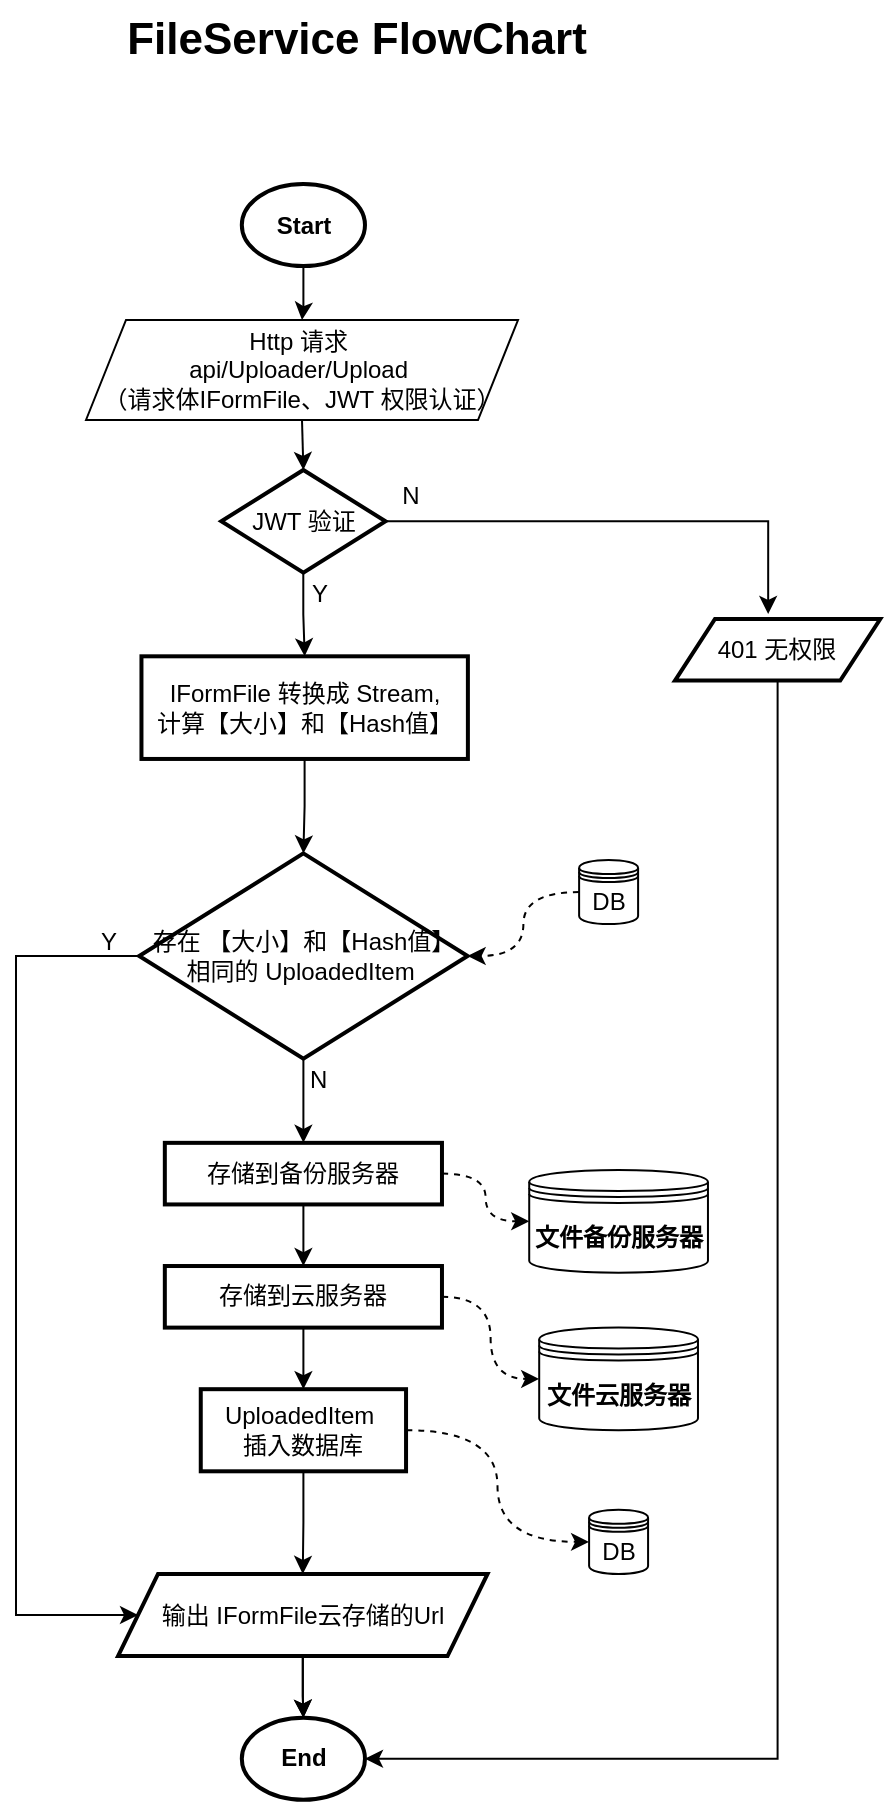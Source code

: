 <mxfile version="24.2.5" type="device">
  <diagram name="第 1 页" id="bxbL1aFiy9ni_M4KYq4M">
    <mxGraphModel dx="603" dy="907" grid="1" gridSize="10" guides="1" tooltips="1" connect="1" arrows="1" fold="1" page="1" pageScale="1" pageWidth="827" pageHeight="1169" math="0" shadow="0">
      <root>
        <mxCell id="0" />
        <mxCell id="1" parent="0" />
        <mxCell id="KKPglW3mis1pUIfQqAQX-1" value="" style="group;aspect=fixed;fontSize=21;align=center;" parent="1" vertex="1" connectable="0">
          <mxGeometry x="230" y="92" width="430" height="810" as="geometry" />
        </mxCell>
        <mxCell id="KKPglW3mis1pUIfQqAQX-2" value="" style="edgeStyle=orthogonalEdgeStyle;rounded=0;orthogonalLoop=1;jettySize=auto;html=1;" parent="KKPglW3mis1pUIfQqAQX-1" source="KKPglW3mis1pUIfQqAQX-3" target="KKPglW3mis1pUIfQqAQX-36" edge="1">
          <mxGeometry relative="1" as="geometry" />
        </mxCell>
        <mxCell id="KKPglW3mis1pUIfQqAQX-3" value="&lt;b style=&quot;font-size: 12px;&quot;&gt;&lt;font style=&quot;font-size: 12px;&quot;&gt;Start&lt;/font&gt;&lt;/b&gt;" style="strokeWidth=2;html=1;shape=mxgraph.flowchart.start_1;whiteSpace=wrap;align=center;fontSize=12;" parent="KKPglW3mis1pUIfQqAQX-1" vertex="1">
          <mxGeometry x="112.907" width="61.586" height="41.057" as="geometry" />
        </mxCell>
        <mxCell id="KKPglW3mis1pUIfQqAQX-4" value="" style="edgeStyle=orthogonalEdgeStyle;rounded=0;orthogonalLoop=1;jettySize=auto;html=1;entryX=0.5;entryY=0;entryDx=0;entryDy=0;" parent="KKPglW3mis1pUIfQqAQX-1" source="KKPglW3mis1pUIfQqAQX-7" target="KKPglW3mis1pUIfQqAQX-9" edge="1">
          <mxGeometry relative="1" as="geometry">
            <mxPoint x="143.721" y="229.361" as="targetPoint" />
          </mxGeometry>
        </mxCell>
        <mxCell id="KKPglW3mis1pUIfQqAQX-5" value="&lt;font style=&quot;font-size: 12px;&quot;&gt;Y&lt;/font&gt;" style="edgeLabel;html=1;align=left;verticalAlign=middle;resizable=0;points=[];fontSize=18;" parent="KKPglW3mis1pUIfQqAQX-4" vertex="1" connectable="0">
          <mxGeometry x="-0.55" y="1" relative="1" as="geometry">
            <mxPoint x="1" y="-1" as="offset" />
          </mxGeometry>
        </mxCell>
        <mxCell id="KKPglW3mis1pUIfQqAQX-6" style="edgeStyle=orthogonalEdgeStyle;rounded=0;orthogonalLoop=1;jettySize=auto;html=1;exitX=1;exitY=0.5;exitDx=0;exitDy=0;entryX=0.454;entryY=-0.081;entryDx=0;entryDy=0;entryPerimeter=0;" parent="KKPglW3mis1pUIfQqAQX-1" source="KKPglW3mis1pUIfQqAQX-7" target="KKPglW3mis1pUIfQqAQX-31" edge="1">
          <mxGeometry relative="1" as="geometry">
            <mxPoint x="363.845" y="219.097" as="targetPoint" />
          </mxGeometry>
        </mxCell>
        <mxCell id="KKPglW3mis1pUIfQqAQX-7" value="&lt;font style=&quot;font-size: 12px;&quot;&gt;JWT 验证&lt;/font&gt;" style="rhombus;whiteSpace=wrap;html=1;strokeWidth=2;fontSize=12;align=center;" parent="KKPglW3mis1pUIfQqAQX-1" vertex="1">
          <mxGeometry x="102.643" y="142.982" width="82.114" height="51.322" as="geometry" />
        </mxCell>
        <mxCell id="KKPglW3mis1pUIfQqAQX-8" value="" style="edgeStyle=orthogonalEdgeStyle;rounded=0;orthogonalLoop=1;jettySize=auto;html=1;" parent="KKPglW3mis1pUIfQqAQX-1" source="KKPglW3mis1pUIfQqAQX-9" target="KKPglW3mis1pUIfQqAQX-19" edge="1">
          <mxGeometry relative="1" as="geometry" />
        </mxCell>
        <mxCell id="KKPglW3mis1pUIfQqAQX-9" value="IFormFile 转换成 Stream,&lt;div style=&quot;font-size: 12px;&quot;&gt;计算【大小】和【Hash值】&lt;/div&gt;" style="whiteSpace=wrap;html=1;strokeWidth=2;align=center;fontSize=12;" parent="KKPglW3mis1pUIfQqAQX-1" vertex="1">
          <mxGeometry x="62.732" y="236.156" width="163.215" height="51.321" as="geometry" />
        </mxCell>
        <mxCell id="KKPglW3mis1pUIfQqAQX-10" style="edgeStyle=orthogonalEdgeStyle;rounded=0;orthogonalLoop=1;jettySize=auto;html=1;exitX=0.5;exitY=1;exitDx=0;exitDy=0;entryX=0.5;entryY=0;entryDx=0;entryDy=0;" parent="KKPglW3mis1pUIfQqAQX-1" source="KKPglW3mis1pUIfQqAQX-12" target="KKPglW3mis1pUIfQqAQX-25" edge="1">
          <mxGeometry relative="1" as="geometry" />
        </mxCell>
        <mxCell id="KKPglW3mis1pUIfQqAQX-11" style="edgeStyle=orthogonalEdgeStyle;rounded=1;orthogonalLoop=1;jettySize=auto;html=1;entryX=0;entryY=0.5;entryDx=0;entryDy=0;curved=1;dashed=1;" parent="KKPglW3mis1pUIfQqAQX-1" source="KKPglW3mis1pUIfQqAQX-12" target="KKPglW3mis1pUIfQqAQX-26" edge="1">
          <mxGeometry relative="1" as="geometry" />
        </mxCell>
        <mxCell id="KKPglW3mis1pUIfQqAQX-12" value="&lt;font style=&quot;font-size: 12px;&quot;&gt;存储到备份服务器&lt;/font&gt;" style="whiteSpace=wrap;html=1;strokeWidth=2;align=center;fontStyle=0;fontSize=12;" parent="KKPglW3mis1pUIfQqAQX-1" vertex="1">
          <mxGeometry x="74.416" y="479.423" width="138.568" height="30.793" as="geometry" />
        </mxCell>
        <mxCell id="KKPglW3mis1pUIfQqAQX-14" style="edgeStyle=orthogonalEdgeStyle;rounded=0;orthogonalLoop=1;jettySize=auto;html=1;entryX=0.5;entryY=0;entryDx=0;entryDy=0;" parent="KKPglW3mis1pUIfQqAQX-1" source="KKPglW3mis1pUIfQqAQX-15" target="KKPglW3mis1pUIfQqAQX-21" edge="1">
          <mxGeometry relative="1" as="geometry" />
        </mxCell>
        <mxCell id="KKPglW3mis1pUIfQqAQX-39" style="edgeStyle=orthogonalEdgeStyle;rounded=0;orthogonalLoop=1;jettySize=auto;html=1;exitX=1;exitY=0.5;exitDx=0;exitDy=0;entryX=0;entryY=0.5;entryDx=0;entryDy=0;dashed=1;curved=1;" parent="KKPglW3mis1pUIfQqAQX-1" source="KKPglW3mis1pUIfQqAQX-15" target="KKPglW3mis1pUIfQqAQX-38" edge="1">
          <mxGeometry relative="1" as="geometry" />
        </mxCell>
        <mxCell id="KKPglW3mis1pUIfQqAQX-15" value="&lt;font style=&quot;font-size: 12px;&quot;&gt;UploadedItem&amp;nbsp;&lt;/font&gt;&lt;div style=&quot;font-size: 12px;&quot;&gt;&lt;font style=&quot;font-size: 12px;&quot;&gt;插入&lt;span style=&quot;background-color: initial; font-size: 12px;&quot;&gt;数据库&lt;/span&gt;&lt;/font&gt;&lt;/div&gt;" style="whiteSpace=wrap;html=1;strokeWidth=2;fontStyle=0;fontSize=12;align=center;" parent="KKPglW3mis1pUIfQqAQX-1" vertex="1">
          <mxGeometry x="92.379" y="602.595" width="102.643" height="41.057" as="geometry" />
        </mxCell>
        <mxCell id="KKPglW3mis1pUIfQqAQX-16" style="edgeStyle=orthogonalEdgeStyle;rounded=0;orthogonalLoop=1;jettySize=auto;html=1;entryX=0.5;entryY=0;entryDx=0;entryDy=0;" parent="KKPglW3mis1pUIfQqAQX-1" source="KKPglW3mis1pUIfQqAQX-19" target="KKPglW3mis1pUIfQqAQX-12" edge="1">
          <mxGeometry relative="1" as="geometry" />
        </mxCell>
        <mxCell id="KKPglW3mis1pUIfQqAQX-17" value="&lt;font style=&quot;font-size: 12px;&quot;&gt;N&lt;/font&gt;" style="edgeLabel;html=1;align=left;verticalAlign=middle;resizable=0;points=[];fontSize=18;" parent="KKPglW3mis1pUIfQqAQX-16" vertex="1" connectable="0">
          <mxGeometry x="-0.297" y="3" relative="1" as="geometry">
            <mxPoint x="-2" y="-7" as="offset" />
          </mxGeometry>
        </mxCell>
        <mxCell id="KKPglW3mis1pUIfQqAQX-18" style="edgeStyle=elbowEdgeStyle;rounded=0;orthogonalLoop=1;jettySize=auto;html=1;exitX=0;exitY=0.5;exitDx=0;exitDy=0;exitPerimeter=0;entryX=0;entryY=0.5;entryDx=0;entryDy=0;elbow=vertical;" parent="KKPglW3mis1pUIfQqAQX-1" source="KKPglW3mis1pUIfQqAQX-19" target="KKPglW3mis1pUIfQqAQX-21" edge="1">
          <mxGeometry relative="1" as="geometry">
            <Array as="points">
              <mxPoint y="551.273" />
            </Array>
          </mxGeometry>
        </mxCell>
        <mxCell id="KKPglW3mis1pUIfQqAQX-19" value="&lt;font style=&quot;font-size: 12px;&quot;&gt;存在 【大小】和【Hash值】相同的 UploadedItem&amp;nbsp;&lt;/font&gt;" style="strokeWidth=2;html=1;shape=mxgraph.flowchart.decision;whiteSpace=wrap;fontSize=12;align=center;" parent="KKPglW3mis1pUIfQqAQX-1" vertex="1">
          <mxGeometry x="61.586" y="334.696" width="164.229" height="102.643" as="geometry" />
        </mxCell>
        <mxCell id="KKPglW3mis1pUIfQqAQX-20" value="" style="edgeStyle=orthogonalEdgeStyle;rounded=0;orthogonalLoop=1;jettySize=auto;html=1;" parent="KKPglW3mis1pUIfQqAQX-1" source="KKPglW3mis1pUIfQqAQX-21" target="KKPglW3mis1pUIfQqAQX-22" edge="1">
          <mxGeometry relative="1" as="geometry" />
        </mxCell>
        <mxCell id="KKPglW3mis1pUIfQqAQX-21" value="&lt;font style=&quot;font-size: 12px;&quot;&gt;输出 IFormFile云存储的Url&lt;/font&gt;" style="shape=parallelogram;perimeter=parallelogramPerimeter;whiteSpace=wrap;html=1;fixedSize=1;strokeWidth=2;direction=east;fontSize=12;align=center;" parent="KKPglW3mis1pUIfQqAQX-1" vertex="1">
          <mxGeometry x="51.006" y="694.974" width="184.757" height="41.057" as="geometry" />
        </mxCell>
        <mxCell id="KKPglW3mis1pUIfQqAQX-22" value="&lt;b&gt;End&lt;/b&gt;" style="strokeWidth=2;html=1;shape=mxgraph.flowchart.start_1;whiteSpace=wrap;align=center;fontSize=12;" parent="KKPglW3mis1pUIfQqAQX-1" vertex="1">
          <mxGeometry x="112.907" y="766.824" width="61.586" height="41.057" as="geometry" />
        </mxCell>
        <mxCell id="KKPglW3mis1pUIfQqAQX-23" style="edgeStyle=orthogonalEdgeStyle;rounded=0;orthogonalLoop=1;jettySize=auto;html=1;exitX=0.5;exitY=1;exitDx=0;exitDy=0;" parent="KKPglW3mis1pUIfQqAQX-1" source="KKPglW3mis1pUIfQqAQX-25" target="KKPglW3mis1pUIfQqAQX-15" edge="1">
          <mxGeometry relative="1" as="geometry" />
        </mxCell>
        <mxCell id="KKPglW3mis1pUIfQqAQX-24" style="edgeStyle=orthogonalEdgeStyle;rounded=0;orthogonalLoop=1;jettySize=auto;html=1;entryX=0;entryY=0.5;entryDx=0;entryDy=0;dashed=1;curved=1;" parent="KKPglW3mis1pUIfQqAQX-1" source="KKPglW3mis1pUIfQqAQX-25" target="KKPglW3mis1pUIfQqAQX-27" edge="1">
          <mxGeometry relative="1" as="geometry" />
        </mxCell>
        <mxCell id="KKPglW3mis1pUIfQqAQX-25" value="&lt;font style=&quot;font-size: 12px;&quot;&gt;存储到云服务器&lt;/font&gt;" style="whiteSpace=wrap;html=1;strokeWidth=2;align=center;fontStyle=0;fontSize=12;" parent="KKPglW3mis1pUIfQqAQX-1" vertex="1">
          <mxGeometry x="74.416" y="541.009" width="138.568" height="30.793" as="geometry" />
        </mxCell>
        <mxCell id="KKPglW3mis1pUIfQqAQX-26" value="&lt;font style=&quot;font-size: 12px;&quot;&gt;文件备份服务器&lt;/font&gt;" style="shape=datastore;whiteSpace=wrap;html=1;fontStyle=1;fontSize=12;align=center;" parent="KKPglW3mis1pUIfQqAQX-1" vertex="1">
          <mxGeometry x="256.61" y="493" width="89.37" height="51.32" as="geometry" />
        </mxCell>
        <mxCell id="KKPglW3mis1pUIfQqAQX-27" value="&lt;font style=&quot;font-size: 12px;&quot;&gt;文件云服务器&lt;/font&gt;" style="shape=datastore;whiteSpace=wrap;html=1;fontStyle=1;fontSize=12;align=center;" parent="KKPglW3mis1pUIfQqAQX-1" vertex="1">
          <mxGeometry x="261.6" y="571.8" width="79.39" height="51.32" as="geometry" />
        </mxCell>
        <mxCell id="KKPglW3mis1pUIfQqAQX-28" style="edgeStyle=orthogonalEdgeStyle;rounded=0;orthogonalLoop=1;jettySize=auto;html=1;entryX=0.5;entryY=0;entryDx=0;entryDy=0;entryPerimeter=0;" parent="KKPglW3mis1pUIfQqAQX-1" source="KKPglW3mis1pUIfQqAQX-21" target="KKPglW3mis1pUIfQqAQX-22" edge="1">
          <mxGeometry relative="1" as="geometry" />
        </mxCell>
        <mxCell id="KKPglW3mis1pUIfQqAQX-29" value="&lt;font style=&quot;font-size: 12px;&quot;&gt;N&lt;/font&gt;" style="text;html=1;align=center;verticalAlign=middle;resizable=0;points=[];autosize=1;strokeColor=none;fillColor=none;fontSize=18;" parent="KKPglW3mis1pUIfQqAQX-1" vertex="1">
          <mxGeometry x="181.523" y="134.246" width="30" height="40" as="geometry" />
        </mxCell>
        <mxCell id="KKPglW3mis1pUIfQqAQX-30" value="&lt;font style=&quot;font-size: 12px;&quot;&gt;Y&lt;/font&gt;" style="text;html=1;align=center;verticalAlign=middle;resizable=0;points=[];autosize=1;strokeColor=none;fillColor=none;fontSize=18;" parent="KKPglW3mis1pUIfQqAQX-1" vertex="1">
          <mxGeometry x="30.607" y="356.541" width="30" height="40" as="geometry" />
        </mxCell>
        <mxCell id="KKPglW3mis1pUIfQqAQX-31" value="401 无权限" style="shape=parallelogram;perimeter=parallelogramPerimeter;whiteSpace=wrap;html=1;fixedSize=1;strokeWidth=2;fontSize=12;align=center;" parent="KKPglW3mis1pUIfQqAQX-1" vertex="1">
          <mxGeometry x="329.484" y="217.493" width="102.643" height="30.793" as="geometry" />
        </mxCell>
        <mxCell id="KKPglW3mis1pUIfQqAQX-32" style="edgeStyle=orthogonalEdgeStyle;rounded=0;orthogonalLoop=1;jettySize=auto;html=1;exitX=0.5;exitY=1;exitDx=0;exitDy=0;entryX=1;entryY=0.5;entryDx=0;entryDy=0;entryPerimeter=0;" parent="KKPglW3mis1pUIfQqAQX-1" source="KKPglW3mis1pUIfQqAQX-31" target="KKPglW3mis1pUIfQqAQX-22" edge="1">
          <mxGeometry relative="1" as="geometry" />
        </mxCell>
        <mxCell id="KKPglW3mis1pUIfQqAQX-33" value="" style="edgeStyle=orthogonalEdgeStyle;rounded=0;orthogonalLoop=1;jettySize=auto;html=1;dashed=1;curved=1;" parent="KKPglW3mis1pUIfQqAQX-1" source="KKPglW3mis1pUIfQqAQX-34" target="KKPglW3mis1pUIfQqAQX-19" edge="1">
          <mxGeometry relative="1" as="geometry" />
        </mxCell>
        <mxCell id="KKPglW3mis1pUIfQqAQX-34" value="&lt;font style=&quot;font-size: 12px;&quot;&gt;DB&lt;/font&gt;" style="shape=datastore;whiteSpace=wrap;html=1;fontSize=12;align=center;" parent="KKPglW3mis1pUIfQqAQX-1" vertex="1">
          <mxGeometry x="281.56" y="338" width="29.49" height="32.06" as="geometry" />
        </mxCell>
        <mxCell id="KKPglW3mis1pUIfQqAQX-35" style="edgeStyle=orthogonalEdgeStyle;rounded=0;orthogonalLoop=1;jettySize=auto;html=1;exitX=0.5;exitY=1;exitDx=0;exitDy=0;entryX=0.5;entryY=0;entryDx=0;entryDy=0;" parent="KKPglW3mis1pUIfQqAQX-1" source="KKPglW3mis1pUIfQqAQX-36" target="KKPglW3mis1pUIfQqAQX-7" edge="1">
          <mxGeometry relative="1" as="geometry">
            <mxPoint x="143.854" y="120" as="targetPoint" />
          </mxGeometry>
        </mxCell>
        <mxCell id="KKPglW3mis1pUIfQqAQX-36" value="Http 请求&amp;nbsp;&lt;div&gt;api/Uploader/Upload&amp;nbsp;&lt;div&gt;（请求体&lt;span style=&quot;background-color: initial;&quot;&gt;IFormFile&lt;/span&gt;&lt;span style=&quot;background-color: initial;&quot;&gt;、JWT 权限认证）&lt;/span&gt;&lt;/div&gt;&lt;/div&gt;" style="shape=parallelogram;perimeter=parallelogramPerimeter;whiteSpace=wrap;html=1;fixedSize=1;" parent="KKPglW3mis1pUIfQqAQX-1" vertex="1">
          <mxGeometry x="35" y="68" width="216" height="50" as="geometry" />
        </mxCell>
        <mxCell id="KKPglW3mis1pUIfQqAQX-38" value="&lt;font style=&quot;font-size: 12px;&quot;&gt;DB&lt;/font&gt;" style="shape=datastore;whiteSpace=wrap;html=1;fontSize=12;align=center;" parent="KKPglW3mis1pUIfQqAQX-1" vertex="1">
          <mxGeometry x="286.55" y="662.91" width="29.49" height="32.06" as="geometry" />
        </mxCell>
        <mxCell id="KKPglW3mis1pUIfQqAQX-37" value="&lt;font style=&quot;font-size: 22px;&quot;&gt;FileService FlowChart&lt;/font&gt;" style="text;html=1;align=center;verticalAlign=middle;resizable=0;points=[];autosize=1;strokeColor=none;fillColor=none;fontStyle=1;fontSize=22;" parent="1" vertex="1">
          <mxGeometry x="280" width="240" height="40" as="geometry" />
        </mxCell>
      </root>
    </mxGraphModel>
  </diagram>
</mxfile>
